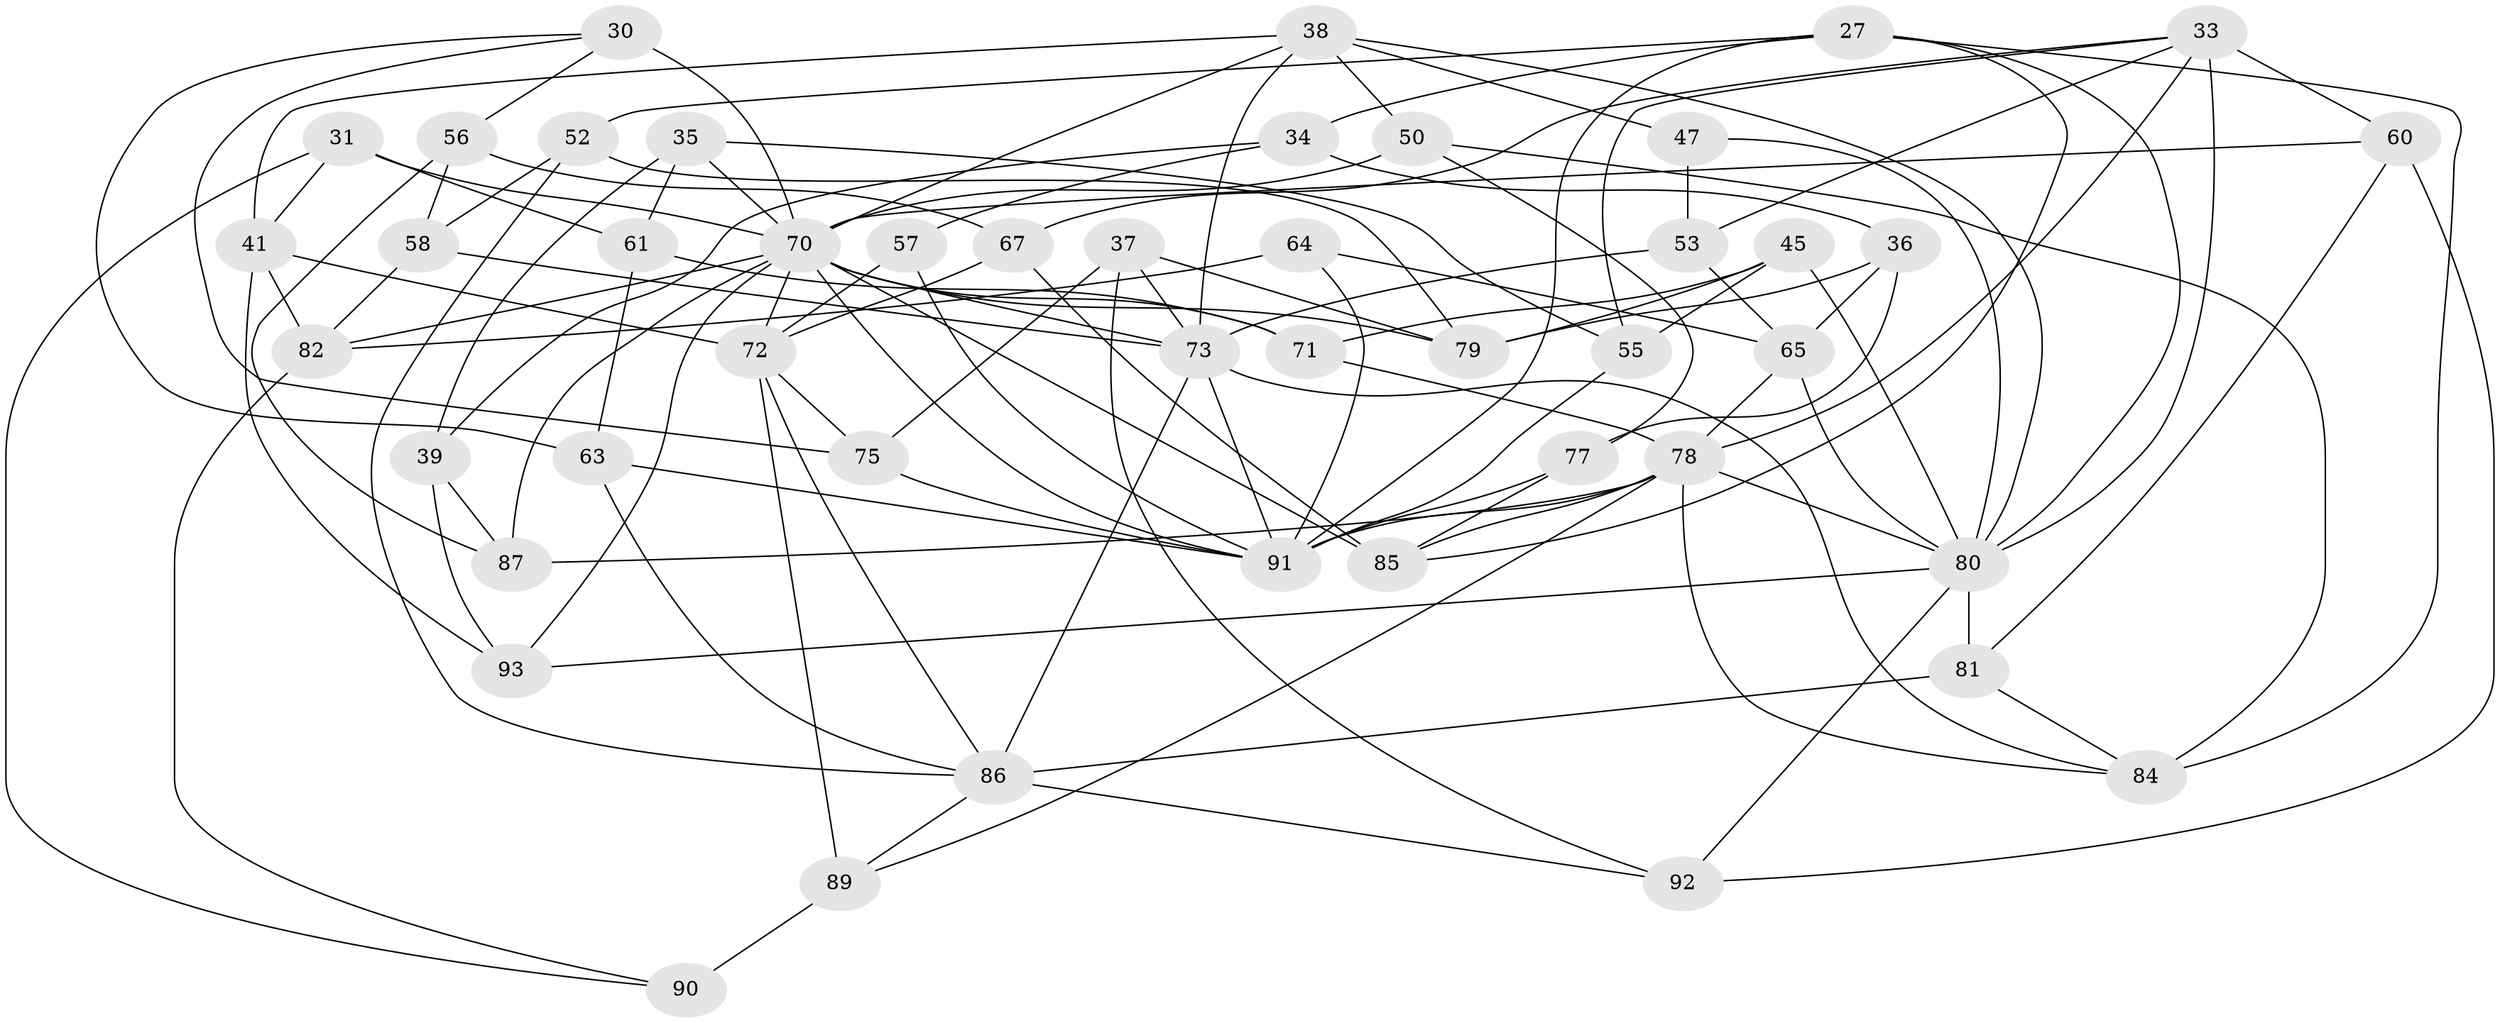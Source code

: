 // original degree distribution, {4: 1.0}
// Generated by graph-tools (version 1.1) at 2025/58/03/09/25 04:58:59]
// undirected, 46 vertices, 115 edges
graph export_dot {
graph [start="1"]
  node [color=gray90,style=filled];
  27 [super="+9+17"];
  30 [super="+25"];
  31;
  33 [super="+29"];
  34;
  35;
  36;
  37;
  38 [super="+23"];
  39;
  41 [super="+3"];
  45;
  47;
  50 [super="+11"];
  52;
  53 [super="+40"];
  55;
  56;
  57 [super="+54"];
  58;
  60;
  61;
  63;
  64;
  65 [super="+43"];
  67;
  70 [super="+13+22+46+51"];
  71;
  72 [super="+4+42+68"];
  73 [super="+1+69+24"];
  75 [super="+6"];
  77 [super="+76"];
  78 [super="+49"];
  79 [super="+21"];
  80 [super="+20+59+66"];
  81 [super="+26"];
  82 [super="+44"];
  84 [super="+62"];
  85 [super="+83"];
  86 [super="+74"];
  87;
  89 [super="+5"];
  90;
  91 [super="+19+88+32"];
  92;
  93;
  27 -- 34;
  27 -- 52;
  27 -- 85 [weight=2];
  27 -- 84;
  27 -- 91 [weight=2];
  27 -- 80;
  30 -- 75 [weight=2];
  30 -- 56;
  30 -- 63;
  30 -- 70 [weight=4];
  31 -- 90;
  31 -- 61;
  31 -- 41;
  31 -- 70;
  33 -- 55;
  33 -- 78;
  33 -- 60;
  33 -- 80;
  33 -- 67;
  33 -- 53;
  34 -- 39;
  34 -- 57;
  34 -- 36;
  35 -- 55;
  35 -- 39;
  35 -- 61;
  35 -- 70;
  36 -- 65;
  36 -- 77;
  36 -- 79;
  37 -- 73;
  37 -- 92;
  37 -- 75;
  37 -- 79;
  38 -- 47;
  38 -- 70;
  38 -- 41;
  38 -- 73;
  38 -- 50;
  38 -- 80;
  39 -- 93;
  39 -- 87;
  41 -- 93;
  41 -- 82 [weight=2];
  41 -- 72;
  45 -- 79;
  45 -- 55;
  45 -- 71;
  45 -- 80;
  47 -- 53 [weight=2];
  47 -- 80;
  50 -- 84 [weight=2];
  50 -- 77 [weight=2];
  50 -- 70;
  52 -- 79;
  52 -- 58;
  52 -- 86;
  53 -- 65;
  53 -- 73 [weight=2];
  55 -- 91;
  56 -- 67;
  56 -- 58;
  56 -- 87;
  57 -- 72 [weight=3];
  57 -- 91 [weight=2];
  58 -- 73;
  58 -- 82;
  60 -- 92;
  60 -- 81;
  60 -- 70;
  61 -- 63;
  61 -- 71;
  63 -- 86;
  63 -- 91;
  64 -- 65 [weight=2];
  64 -- 82;
  64 -- 91;
  65 -- 78;
  65 -- 80;
  67 -- 72;
  67 -- 85;
  70 -- 85;
  70 -- 82;
  70 -- 72;
  70 -- 91 [weight=2];
  70 -- 93;
  70 -- 71;
  70 -- 73;
  70 -- 79 [weight=2];
  70 -- 87;
  71 -- 78;
  72 -- 86;
  72 -- 89;
  72 -- 75 [weight=2];
  73 -- 86 [weight=2];
  73 -- 84;
  73 -- 91;
  75 -- 91;
  77 -- 85;
  77 -- 91 [weight=2];
  78 -- 89 [weight=2];
  78 -- 80;
  78 -- 84;
  78 -- 85;
  78 -- 87;
  78 -- 91;
  80 -- 92;
  80 -- 93;
  80 -- 81 [weight=3];
  81 -- 84;
  81 -- 86;
  82 -- 90;
  86 -- 89;
  86 -- 92;
  89 -- 90 [weight=2];
}
